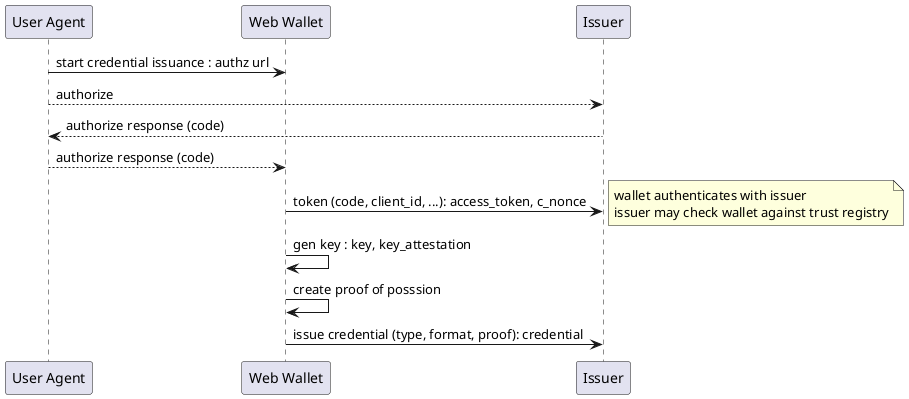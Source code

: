 @startuml
participant "User Agent" as w
participant "Web Wallet" as b
participant Issuer as i

w -> b : start credential issuance : authz url
w --> i : authorize
i --> w : authorize response (code)
w --> b : authorize response (code)
b -> i : token (code, client_id, ...): access_token, c_nonce
note right: wallet authenticates with issuer\nissuer may check wallet against trust registry
b -> b : gen key : key, key_attestation
b -> b : create proof of posssion
b -> i : issue credential (type, format, proof): credential
@enduml